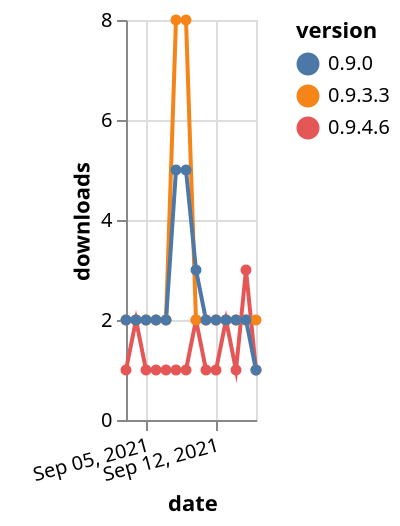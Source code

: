 {"$schema": "https://vega.github.io/schema/vega-lite/v5.json", "description": "A simple bar chart with embedded data.", "data": {"values": [{"date": "2021-09-03", "total": 221, "delta": 1, "version": "0.9.4.6"}, {"date": "2021-09-04", "total": 223, "delta": 2, "version": "0.9.4.6"}, {"date": "2021-09-05", "total": 224, "delta": 1, "version": "0.9.4.6"}, {"date": "2021-09-06", "total": 225, "delta": 1, "version": "0.9.4.6"}, {"date": "2021-09-07", "total": 226, "delta": 1, "version": "0.9.4.6"}, {"date": "2021-09-08", "total": 227, "delta": 1, "version": "0.9.4.6"}, {"date": "2021-09-09", "total": 228, "delta": 1, "version": "0.9.4.6"}, {"date": "2021-09-10", "total": 230, "delta": 2, "version": "0.9.4.6"}, {"date": "2021-09-11", "total": 231, "delta": 1, "version": "0.9.4.6"}, {"date": "2021-09-12", "total": 232, "delta": 1, "version": "0.9.4.6"}, {"date": "2021-09-13", "total": 234, "delta": 2, "version": "0.9.4.6"}, {"date": "2021-09-14", "total": 235, "delta": 1, "version": "0.9.4.6"}, {"date": "2021-09-15", "total": 238, "delta": 3, "version": "0.9.4.6"}, {"date": "2021-09-16", "total": 239, "delta": 1, "version": "0.9.4.6"}, {"date": "2021-09-03", "total": 4021, "delta": 2, "version": "0.9.3.3"}, {"date": "2021-09-04", "total": 4023, "delta": 2, "version": "0.9.3.3"}, {"date": "2021-09-05", "total": 4025, "delta": 2, "version": "0.9.3.3"}, {"date": "2021-09-06", "total": 4027, "delta": 2, "version": "0.9.3.3"}, {"date": "2021-09-07", "total": 4029, "delta": 2, "version": "0.9.3.3"}, {"date": "2021-09-08", "total": 4037, "delta": 8, "version": "0.9.3.3"}, {"date": "2021-09-09", "total": 4045, "delta": 8, "version": "0.9.3.3"}, {"date": "2021-09-10", "total": 4047, "delta": 2, "version": "0.9.3.3"}, {"date": "2021-09-11", "total": 4049, "delta": 2, "version": "0.9.3.3"}, {"date": "2021-09-12", "total": 4051, "delta": 2, "version": "0.9.3.3"}, {"date": "2021-09-13", "total": 4053, "delta": 2, "version": "0.9.3.3"}, {"date": "2021-09-14", "total": 4055, "delta": 2, "version": "0.9.3.3"}, {"date": "2021-09-15", "total": 4057, "delta": 2, "version": "0.9.3.3"}, {"date": "2021-09-16", "total": 4059, "delta": 2, "version": "0.9.3.3"}, {"date": "2021-09-03", "total": 3570, "delta": 2, "version": "0.9.0"}, {"date": "2021-09-04", "total": 3572, "delta": 2, "version": "0.9.0"}, {"date": "2021-09-05", "total": 3574, "delta": 2, "version": "0.9.0"}, {"date": "2021-09-06", "total": 3576, "delta": 2, "version": "0.9.0"}, {"date": "2021-09-07", "total": 3578, "delta": 2, "version": "0.9.0"}, {"date": "2021-09-08", "total": 3583, "delta": 5, "version": "0.9.0"}, {"date": "2021-09-09", "total": 3588, "delta": 5, "version": "0.9.0"}, {"date": "2021-09-10", "total": 3591, "delta": 3, "version": "0.9.0"}, {"date": "2021-09-11", "total": 3593, "delta": 2, "version": "0.9.0"}, {"date": "2021-09-12", "total": 3595, "delta": 2, "version": "0.9.0"}, {"date": "2021-09-13", "total": 3597, "delta": 2, "version": "0.9.0"}, {"date": "2021-09-14", "total": 3599, "delta": 2, "version": "0.9.0"}, {"date": "2021-09-15", "total": 3601, "delta": 2, "version": "0.9.0"}, {"date": "2021-09-16", "total": 3602, "delta": 1, "version": "0.9.0"}]}, "width": "container", "mark": {"type": "line", "point": {"filled": true}}, "encoding": {"x": {"field": "date", "type": "temporal", "timeUnit": "yearmonthdate", "title": "date", "axis": {"labelAngle": -15}}, "y": {"field": "delta", "type": "quantitative", "title": "downloads"}, "color": {"field": "version", "type": "nominal"}, "tooltip": {"field": "delta"}}}